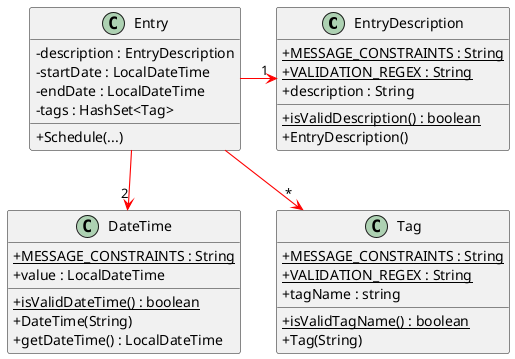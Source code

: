 @startuml
skinparam arrowThickness 1.1
skinparam arrowColor RED
skinparam classAttributeIconSize 0

class EntryDescription {
  + {static} MESSAGE_CONSTRAINTS : String
  + {static} VALIDATION_REGEX : String
  + description : String

  + {static} isValidDescription() : boolean
  + EntryDescription()
}

class DateTime {
  + {static} MESSAGE_CONSTRAINTS : String
  + value : LocalDateTime

  + {static} isValidDateTime() : boolean
  + DateTime(String)
  + getDateTime() : LocalDateTime
}

class Tag {
  + {static} MESSAGE_CONSTRAINTS : String
  + {static} VALIDATION_REGEX : String
  + tagName : string

  + {static} isValidTagName() : boolean
  + Tag(String)
}

class Entry {
  - description : EntryDescription
  - startDate : LocalDateTime
  - endDate : LocalDateTime
  - tags : HashSet<Tag>

  + Schedule(...)
}

Entry -right-> "1" EntryDescription
Entry -down-> "2" DateTime
DateTime -right[hidden]-> Tag
EntryDescription -down[hidden]-> Tag
Entry -> "*" Tag


@enduml
